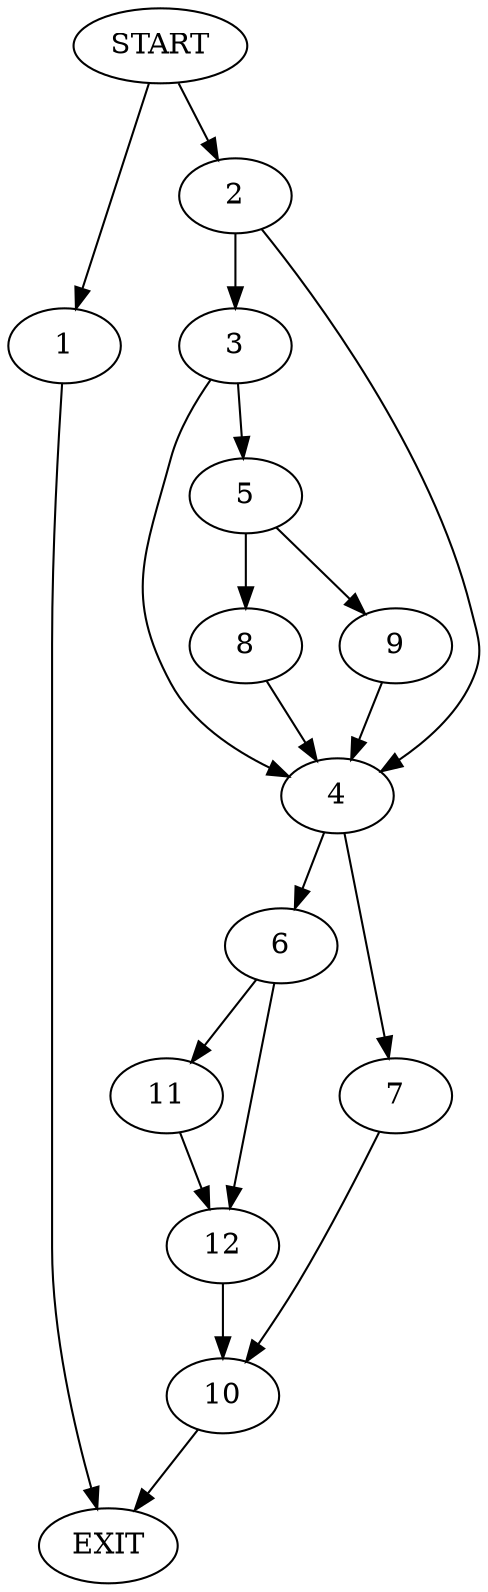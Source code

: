 digraph {
0 [label="START"]
13 [label="EXIT"]
0 -> 1
1 -> 13
0 -> 2
2 -> 3
2 -> 4
3 -> 4
3 -> 5
4 -> 6
4 -> 7
5 -> 8
5 -> 9
8 -> 4
9 -> 4
7 -> 10
6 -> 11
6 -> 12
10 -> 13
12 -> 10
11 -> 12
}
